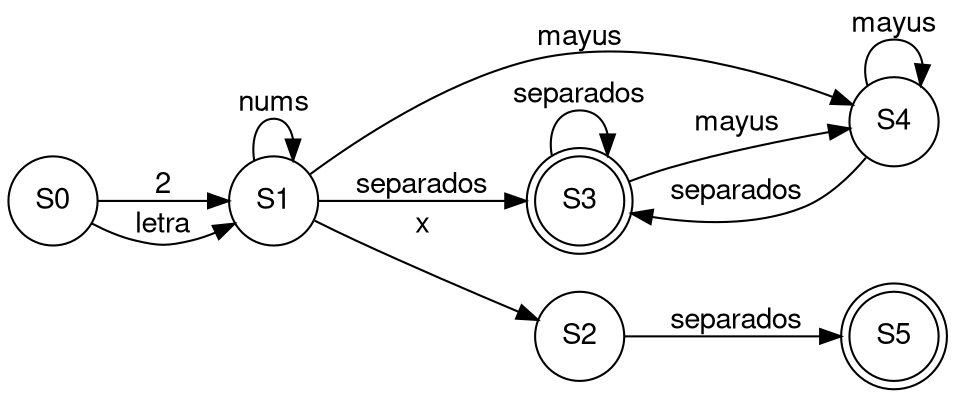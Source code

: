 digraph AFD {
fontname="Helvetica,Arial,sans-serif";
node [fontname="Helvetica,Arial,sans-serif"]
edge [fontname="Helvetica,Arial,sans-serif"]
rankdir=LR;
node [shape = doublecircle]; S3,S5;
node [shape = circle];
S0->S1[label="2"]
S0->S1[label="letra"]
S1->S2[label="x"]
S1->S1[label="nums"]
S1->S3[label="separados"]
S1->S4[label="mayus"]
S2->S5[label="separados"]
S3->S3[label="separados"]
S3->S4[label="mayus"]
S4->S3[label="separados"]
S4->S4[label="mayus"]
}